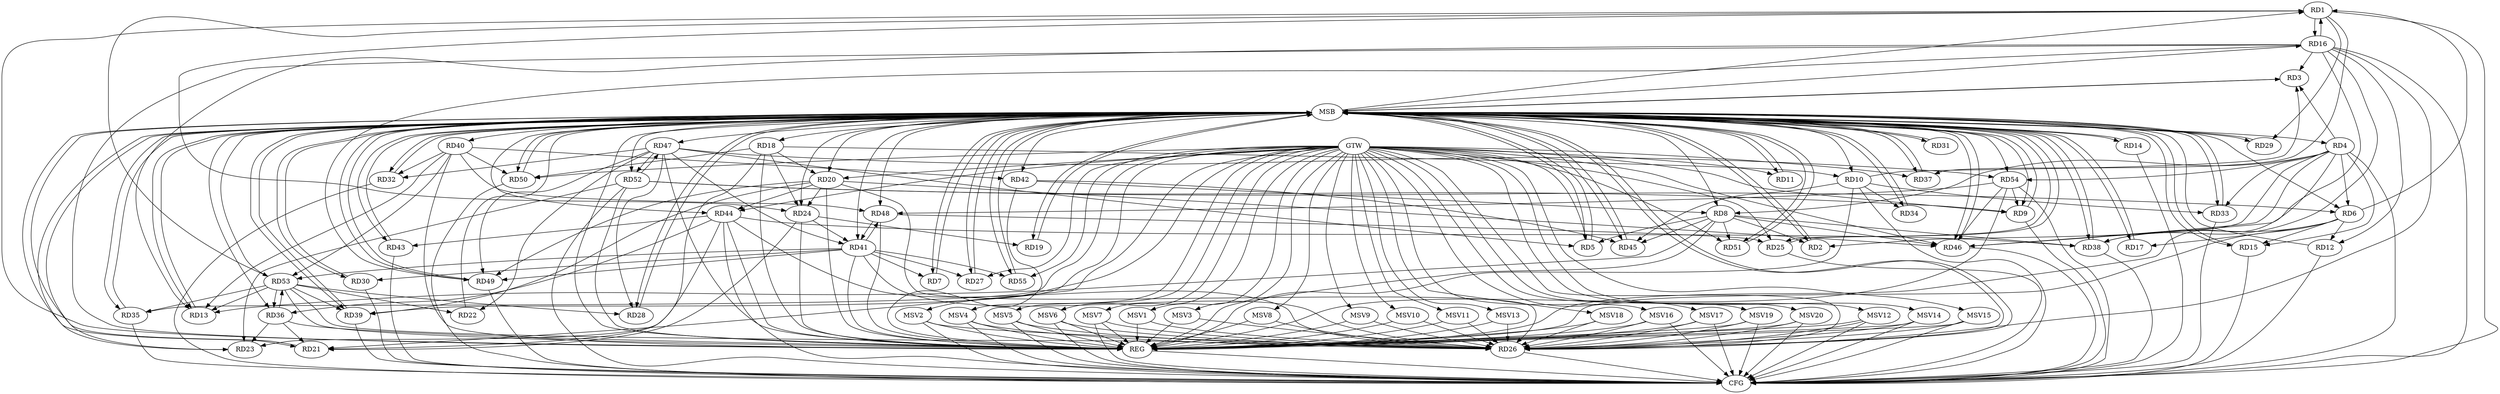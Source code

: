 strict digraph G {
  RD1 [ label="RD1" ];
  RD2 [ label="RD2" ];
  RD3 [ label="RD3" ];
  RD4 [ label="RD4" ];
  RD5 [ label="RD5" ];
  RD6 [ label="RD6" ];
  RD7 [ label="RD7" ];
  RD8 [ label="RD8" ];
  RD9 [ label="RD9" ];
  RD10 [ label="RD10" ];
  RD11 [ label="RD11" ];
  RD12 [ label="RD12" ];
  RD13 [ label="RD13" ];
  RD14 [ label="RD14" ];
  RD15 [ label="RD15" ];
  RD16 [ label="RD16" ];
  RD17 [ label="RD17" ];
  RD18 [ label="RD18" ];
  RD19 [ label="RD19" ];
  RD20 [ label="RD20" ];
  RD21 [ label="RD21" ];
  RD22 [ label="RD22" ];
  RD23 [ label="RD23" ];
  RD24 [ label="RD24" ];
  RD25 [ label="RD25" ];
  RD26 [ label="RD26" ];
  RD27 [ label="RD27" ];
  RD28 [ label="RD28" ];
  RD29 [ label="RD29" ];
  RD30 [ label="RD30" ];
  RD31 [ label="RD31" ];
  RD32 [ label="RD32" ];
  RD33 [ label="RD33" ];
  RD34 [ label="RD34" ];
  RD35 [ label="RD35" ];
  RD36 [ label="RD36" ];
  RD37 [ label="RD37" ];
  RD38 [ label="RD38" ];
  RD39 [ label="RD39" ];
  RD40 [ label="RD40" ];
  RD41 [ label="RD41" ];
  RD42 [ label="RD42" ];
  RD43 [ label="RD43" ];
  RD44 [ label="RD44" ];
  RD45 [ label="RD45" ];
  RD46 [ label="RD46" ];
  RD47 [ label="RD47" ];
  RD48 [ label="RD48" ];
  RD49 [ label="RD49" ];
  RD50 [ label="RD50" ];
  RD51 [ label="RD51" ];
  RD52 [ label="RD52" ];
  RD53 [ label="RD53" ];
  RD54 [ label="RD54" ];
  RD55 [ label="RD55" ];
  GTW [ label="GTW" ];
  REG [ label="REG" ];
  MSB [ label="MSB" ];
  CFG [ label="CFG" ];
  MSV1 [ label="MSV1" ];
  MSV2 [ label="MSV2" ];
  MSV3 [ label="MSV3" ];
  MSV4 [ label="MSV4" ];
  MSV5 [ label="MSV5" ];
  MSV6 [ label="MSV6" ];
  MSV7 [ label="MSV7" ];
  MSV8 [ label="MSV8" ];
  MSV9 [ label="MSV9" ];
  MSV10 [ label="MSV10" ];
  MSV11 [ label="MSV11" ];
  MSV12 [ label="MSV12" ];
  MSV13 [ label="MSV13" ];
  MSV14 [ label="MSV14" ];
  MSV15 [ label="MSV15" ];
  MSV16 [ label="MSV16" ];
  MSV17 [ label="MSV17" ];
  MSV18 [ label="MSV18" ];
  MSV19 [ label="MSV19" ];
  MSV20 [ label="MSV20" ];
  RD6 -> RD1;
  RD1 -> RD16;
  RD16 -> RD1;
  RD1 -> RD24;
  RD1 -> RD29;
  RD1 -> RD37;
  RD53 -> RD1;
  RD4 -> RD2;
  RD8 -> RD2;
  RD4 -> RD3;
  RD10 -> RD3;
  RD16 -> RD3;
  RD4 -> RD6;
  RD4 -> RD8;
  RD4 -> RD15;
  RD4 -> RD33;
  RD4 -> RD46;
  RD4 -> RD54;
  RD8 -> RD5;
  RD47 -> RD5;
  RD6 -> RD12;
  RD6 -> RD15;
  RD6 -> RD17;
  RD6 -> RD38;
  RD52 -> RD6;
  RD41 -> RD7;
  RD8 -> RD13;
  RD8 -> RD38;
  RD42 -> RD8;
  RD8 -> RD45;
  RD8 -> RD46;
  RD8 -> RD51;
  RD52 -> RD9;
  RD54 -> RD9;
  RD18 -> RD10;
  RD10 -> RD33;
  RD10 -> RD34;
  RD10 -> RD45;
  RD16 -> RD12;
  RD16 -> RD13;
  RD40 -> RD13;
  RD53 -> RD13;
  RD16 -> RD26;
  RD16 -> RD38;
  RD16 -> RD46;
  RD16 -> RD49;
  RD18 -> RD20;
  RD18 -> RD21;
  RD18 -> RD24;
  RD18 -> RD50;
  RD24 -> RD19;
  RD20 -> RD24;
  RD20 -> RD26;
  RD20 -> RD39;
  RD20 -> RD44;
  RD20 -> RD46;
  RD20 -> RD49;
  RD24 -> RD21;
  RD36 -> RD21;
  RD47 -> RD22;
  RD53 -> RD22;
  RD36 -> RD23;
  RD44 -> RD23;
  RD52 -> RD23;
  RD24 -> RD41;
  RD48 -> RD25;
  RD41 -> RD26;
  RD44 -> RD26;
  RD53 -> RD26;
  RD41 -> RD27;
  RD47 -> RD28;
  RD53 -> RD28;
  RD41 -> RD30;
  RD40 -> RD32;
  RD47 -> RD32;
  RD53 -> RD35;
  RD44 -> RD36;
  RD36 -> RD53;
  RD53 -> RD36;
  RD44 -> RD38;
  RD53 -> RD39;
  RD40 -> RD42;
  RD40 -> RD48;
  RD40 -> RD50;
  RD40 -> RD53;
  RD47 -> RD41;
  RD41 -> RD48;
  RD48 -> RD41;
  RD41 -> RD49;
  RD41 -> RD53;
  RD41 -> RD55;
  RD42 -> RD45;
  RD44 -> RD43;
  RD54 -> RD46;
  RD47 -> RD49;
  RD47 -> RD52;
  RD52 -> RD47;
  RD47 -> RD54;
  RD54 -> RD48;
  GTW -> RD21;
  GTW -> RD11;
  GTW -> RD27;
  GTW -> RD25;
  GTW -> RD5;
  GTW -> RD9;
  GTW -> RD55;
  GTW -> RD44;
  GTW -> RD51;
  GTW -> RD39;
  GTW -> RD35;
  GTW -> RD20;
  GTW -> RD46;
  GTW -> RD50;
  GTW -> RD37;
  GTW -> RD26;
  RD1 -> REG;
  RD4 -> REG;
  RD6 -> REG;
  RD8 -> REG;
  RD10 -> REG;
  RD16 -> REG;
  RD18 -> REG;
  RD20 -> REG;
  RD24 -> REG;
  RD36 -> REG;
  RD40 -> REG;
  RD41 -> REG;
  RD42 -> REG;
  RD44 -> REG;
  RD47 -> REG;
  RD48 -> REG;
  RD52 -> REG;
  RD53 -> REG;
  RD54 -> REG;
  RD2 -> MSB;
  MSB -> RD7;
  MSB -> RD16;
  MSB -> RD18;
  MSB -> RD39;
  MSB -> RD51;
  MSB -> REG;
  RD3 -> MSB;
  MSB -> RD1;
  MSB -> RD6;
  MSB -> RD15;
  MSB -> RD21;
  MSB -> RD29;
  MSB -> RD45;
  MSB -> RD48;
  MSB -> RD50;
  RD5 -> MSB;
  MSB -> RD33;
  RD7 -> MSB;
  MSB -> RD3;
  MSB -> RD10;
  MSB -> RD49;
  RD9 -> MSB;
  MSB -> RD13;
  MSB -> RD26;
  MSB -> RD32;
  MSB -> RD38;
  RD11 -> MSB;
  MSB -> RD8;
  RD12 -> MSB;
  MSB -> RD2;
  MSB -> RD30;
  MSB -> RD36;
  MSB -> RD55;
  RD13 -> MSB;
  MSB -> RD11;
  MSB -> RD14;
  MSB -> RD23;
  MSB -> RD37;
  MSB -> RD46;
  RD14 -> MSB;
  MSB -> RD4;
  MSB -> RD5;
  MSB -> RD41;
  RD15 -> MSB;
  MSB -> RD19;
  MSB -> RD25;
  MSB -> RD27;
  MSB -> RD43;
  RD17 -> MSB;
  MSB -> RD52;
  RD19 -> MSB;
  RD21 -> MSB;
  MSB -> RD42;
  MSB -> RD54;
  RD22 -> MSB;
  MSB -> RD17;
  MSB -> RD28;
  MSB -> RD31;
  RD23 -> MSB;
  MSB -> RD44;
  RD25 -> MSB;
  MSB -> RD47;
  RD26 -> MSB;
  MSB -> RD24;
  RD27 -> MSB;
  RD28 -> MSB;
  RD29 -> MSB;
  RD30 -> MSB;
  MSB -> RD20;
  RD31 -> MSB;
  MSB -> RD9;
  MSB -> RD53;
  RD32 -> MSB;
  MSB -> RD35;
  MSB -> RD40;
  RD33 -> MSB;
  RD34 -> MSB;
  RD35 -> MSB;
  RD37 -> MSB;
  RD38 -> MSB;
  RD39 -> MSB;
  RD43 -> MSB;
  MSB -> RD34;
  RD45 -> MSB;
  RD46 -> MSB;
  RD49 -> MSB;
  RD50 -> MSB;
  RD51 -> MSB;
  RD55 -> MSB;
  RD12 -> CFG;
  RD44 -> CFG;
  RD10 -> CFG;
  RD54 -> CFG;
  RD25 -> CFG;
  RD50 -> CFG;
  RD43 -> CFG;
  RD46 -> CFG;
  RD4 -> CFG;
  RD49 -> CFG;
  RD26 -> CFG;
  RD30 -> CFG;
  RD9 -> CFG;
  RD35 -> CFG;
  RD1 -> CFG;
  RD38 -> CFG;
  RD52 -> CFG;
  RD39 -> CFG;
  RD32 -> CFG;
  RD14 -> CFG;
  RD33 -> CFG;
  RD15 -> CFG;
  RD16 -> CFG;
  REG -> CFG;
  MSV1 -> RD26;
  MSV2 -> RD26;
  MSV3 -> RD26;
  MSV4 -> RD26;
  MSV5 -> RD26;
  GTW -> MSV1;
  MSV1 -> REG;
  GTW -> MSV2;
  MSV2 -> REG;
  MSV2 -> CFG;
  GTW -> MSV3;
  MSV3 -> REG;
  GTW -> MSV4;
  MSV4 -> REG;
  MSV4 -> CFG;
  GTW -> MSV5;
  MSV5 -> REG;
  MSV5 -> CFG;
  MSV6 -> RD26;
  GTW -> MSV6;
  MSV6 -> REG;
  MSV6 -> CFG;
  MSV7 -> RD26;
  GTW -> MSV7;
  MSV7 -> REG;
  MSV7 -> CFG;
  MSV8 -> RD26;
  MSV9 -> RD26;
  MSV10 -> RD26;
  GTW -> MSV8;
  MSV8 -> REG;
  GTW -> MSV9;
  MSV9 -> REG;
  GTW -> MSV10;
  MSV10 -> REG;
  MSV11 -> RD26;
  MSV12 -> RD26;
  GTW -> MSV11;
  MSV11 -> REG;
  GTW -> MSV12;
  MSV12 -> REG;
  MSV12 -> CFG;
  MSV13 -> RD26;
  MSV14 -> RD26;
  MSV15 -> RD26;
  GTW -> MSV13;
  MSV13 -> REG;
  GTW -> MSV14;
  MSV14 -> REG;
  MSV14 -> CFG;
  GTW -> MSV15;
  MSV15 -> REG;
  MSV15 -> CFG;
  MSV16 -> RD26;
  GTW -> MSV16;
  MSV16 -> REG;
  MSV16 -> CFG;
  MSV17 -> RD26;
  MSV18 -> RD26;
  GTW -> MSV17;
  MSV17 -> REG;
  MSV17 -> CFG;
  GTW -> MSV18;
  MSV18 -> REG;
  MSV19 -> RD26;
  GTW -> MSV19;
  MSV19 -> REG;
  MSV19 -> CFG;
  MSV20 -> RD26;
  GTW -> MSV20;
  MSV20 -> REG;
  MSV20 -> CFG;
}

